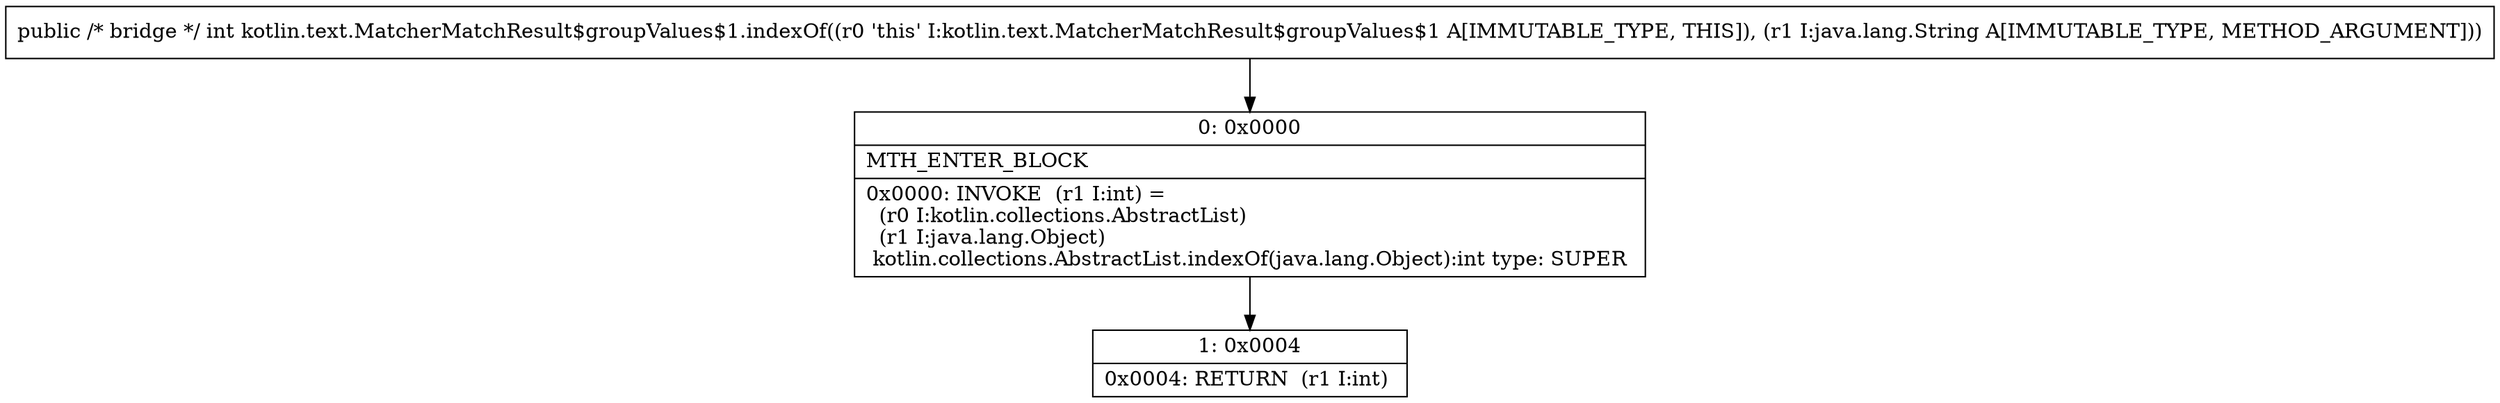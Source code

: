 digraph "CFG forkotlin.text.MatcherMatchResult$groupValues$1.indexOf(Ljava\/lang\/String;)I" {
Node_0 [shape=record,label="{0\:\ 0x0000|MTH_ENTER_BLOCK\l|0x0000: INVOKE  (r1 I:int) = \l  (r0 I:kotlin.collections.AbstractList)\l  (r1 I:java.lang.Object)\l kotlin.collections.AbstractList.indexOf(java.lang.Object):int type: SUPER \l}"];
Node_1 [shape=record,label="{1\:\ 0x0004|0x0004: RETURN  (r1 I:int) \l}"];
MethodNode[shape=record,label="{public \/* bridge *\/ int kotlin.text.MatcherMatchResult$groupValues$1.indexOf((r0 'this' I:kotlin.text.MatcherMatchResult$groupValues$1 A[IMMUTABLE_TYPE, THIS]), (r1 I:java.lang.String A[IMMUTABLE_TYPE, METHOD_ARGUMENT])) }"];
MethodNode -> Node_0;
Node_0 -> Node_1;
}

